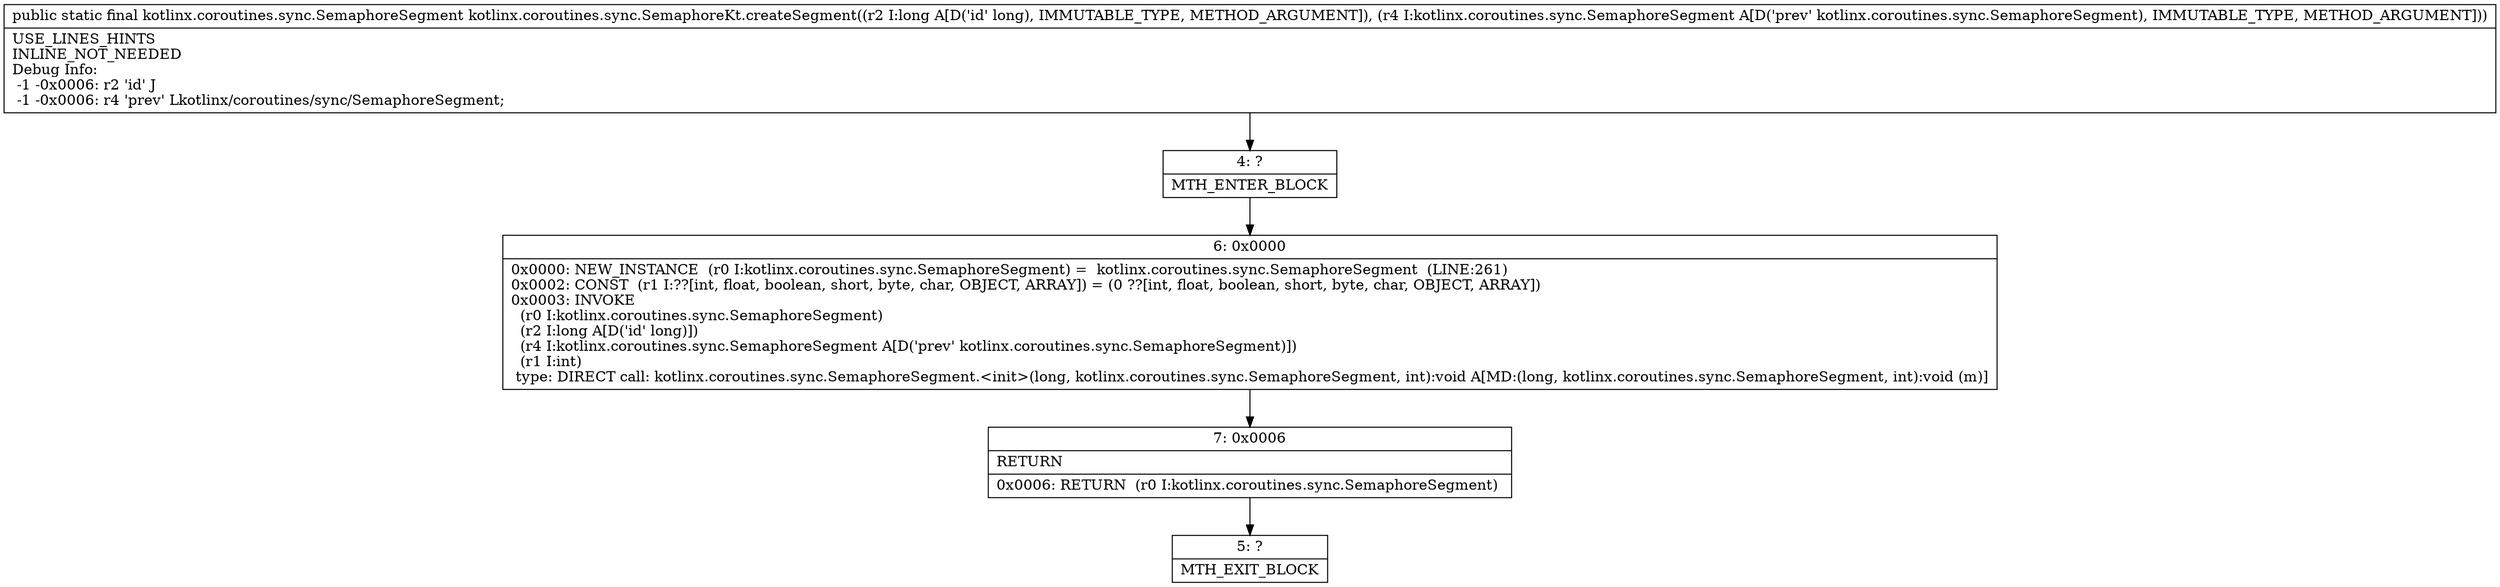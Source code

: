 digraph "CFG forkotlinx.coroutines.sync.SemaphoreKt.createSegment(JLkotlinx\/coroutines\/sync\/SemaphoreSegment;)Lkotlinx\/coroutines\/sync\/SemaphoreSegment;" {
Node_4 [shape=record,label="{4\:\ ?|MTH_ENTER_BLOCK\l}"];
Node_6 [shape=record,label="{6\:\ 0x0000|0x0000: NEW_INSTANCE  (r0 I:kotlinx.coroutines.sync.SemaphoreSegment) =  kotlinx.coroutines.sync.SemaphoreSegment  (LINE:261)\l0x0002: CONST  (r1 I:??[int, float, boolean, short, byte, char, OBJECT, ARRAY]) = (0 ??[int, float, boolean, short, byte, char, OBJECT, ARRAY]) \l0x0003: INVOKE  \l  (r0 I:kotlinx.coroutines.sync.SemaphoreSegment)\l  (r2 I:long A[D('id' long)])\l  (r4 I:kotlinx.coroutines.sync.SemaphoreSegment A[D('prev' kotlinx.coroutines.sync.SemaphoreSegment)])\l  (r1 I:int)\l type: DIRECT call: kotlinx.coroutines.sync.SemaphoreSegment.\<init\>(long, kotlinx.coroutines.sync.SemaphoreSegment, int):void A[MD:(long, kotlinx.coroutines.sync.SemaphoreSegment, int):void (m)]\l}"];
Node_7 [shape=record,label="{7\:\ 0x0006|RETURN\l|0x0006: RETURN  (r0 I:kotlinx.coroutines.sync.SemaphoreSegment) \l}"];
Node_5 [shape=record,label="{5\:\ ?|MTH_EXIT_BLOCK\l}"];
MethodNode[shape=record,label="{public static final kotlinx.coroutines.sync.SemaphoreSegment kotlinx.coroutines.sync.SemaphoreKt.createSegment((r2 I:long A[D('id' long), IMMUTABLE_TYPE, METHOD_ARGUMENT]), (r4 I:kotlinx.coroutines.sync.SemaphoreSegment A[D('prev' kotlinx.coroutines.sync.SemaphoreSegment), IMMUTABLE_TYPE, METHOD_ARGUMENT]))  | USE_LINES_HINTS\lINLINE_NOT_NEEDED\lDebug Info:\l  \-1 \-0x0006: r2 'id' J\l  \-1 \-0x0006: r4 'prev' Lkotlinx\/coroutines\/sync\/SemaphoreSegment;\l}"];
MethodNode -> Node_4;Node_4 -> Node_6;
Node_6 -> Node_7;
Node_7 -> Node_5;
}


